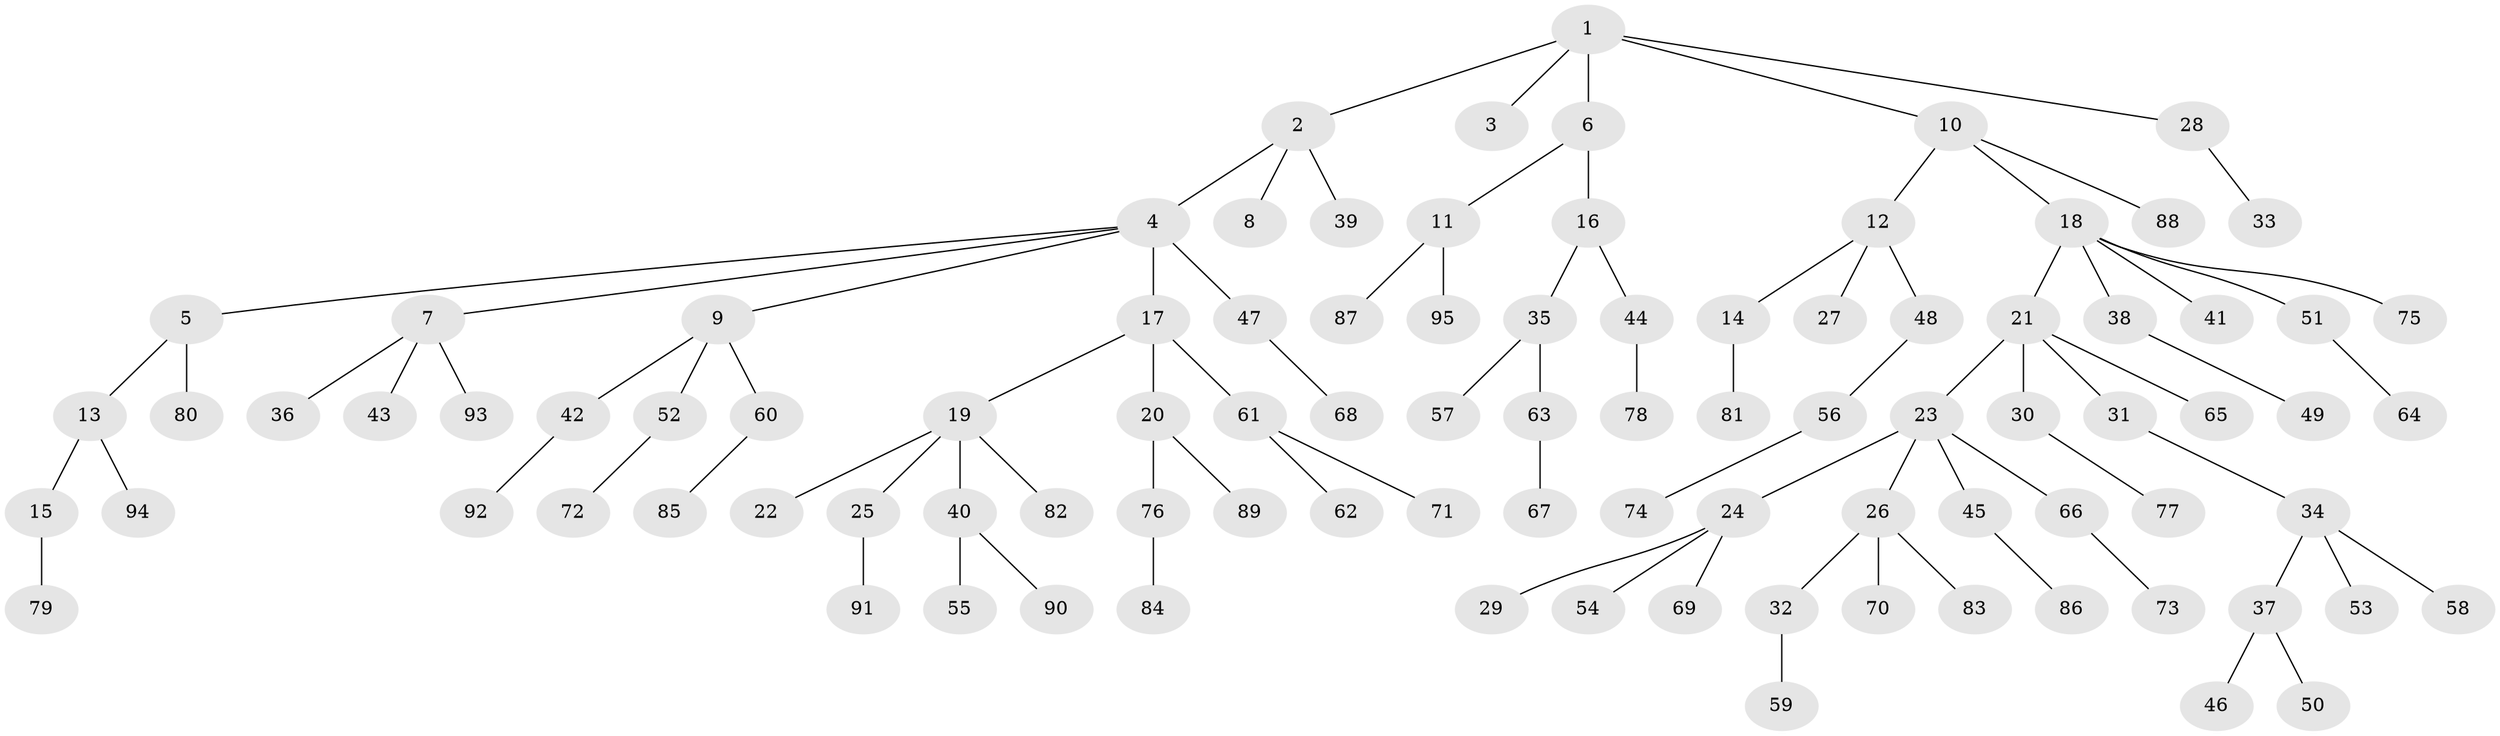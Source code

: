 // Generated by graph-tools (version 1.1) at 2025/02/03/09/25 03:02:22]
// undirected, 95 vertices, 94 edges
graph export_dot {
graph [start="1"]
  node [color=gray90,style=filled];
  1;
  2;
  3;
  4;
  5;
  6;
  7;
  8;
  9;
  10;
  11;
  12;
  13;
  14;
  15;
  16;
  17;
  18;
  19;
  20;
  21;
  22;
  23;
  24;
  25;
  26;
  27;
  28;
  29;
  30;
  31;
  32;
  33;
  34;
  35;
  36;
  37;
  38;
  39;
  40;
  41;
  42;
  43;
  44;
  45;
  46;
  47;
  48;
  49;
  50;
  51;
  52;
  53;
  54;
  55;
  56;
  57;
  58;
  59;
  60;
  61;
  62;
  63;
  64;
  65;
  66;
  67;
  68;
  69;
  70;
  71;
  72;
  73;
  74;
  75;
  76;
  77;
  78;
  79;
  80;
  81;
  82;
  83;
  84;
  85;
  86;
  87;
  88;
  89;
  90;
  91;
  92;
  93;
  94;
  95;
  1 -- 2;
  1 -- 3;
  1 -- 6;
  1 -- 10;
  1 -- 28;
  2 -- 4;
  2 -- 8;
  2 -- 39;
  4 -- 5;
  4 -- 7;
  4 -- 9;
  4 -- 17;
  4 -- 47;
  5 -- 13;
  5 -- 80;
  6 -- 11;
  6 -- 16;
  7 -- 36;
  7 -- 43;
  7 -- 93;
  9 -- 42;
  9 -- 52;
  9 -- 60;
  10 -- 12;
  10 -- 18;
  10 -- 88;
  11 -- 87;
  11 -- 95;
  12 -- 14;
  12 -- 27;
  12 -- 48;
  13 -- 15;
  13 -- 94;
  14 -- 81;
  15 -- 79;
  16 -- 35;
  16 -- 44;
  17 -- 19;
  17 -- 20;
  17 -- 61;
  18 -- 21;
  18 -- 38;
  18 -- 41;
  18 -- 51;
  18 -- 75;
  19 -- 22;
  19 -- 25;
  19 -- 40;
  19 -- 82;
  20 -- 76;
  20 -- 89;
  21 -- 23;
  21 -- 30;
  21 -- 31;
  21 -- 65;
  23 -- 24;
  23 -- 26;
  23 -- 45;
  23 -- 66;
  24 -- 29;
  24 -- 54;
  24 -- 69;
  25 -- 91;
  26 -- 32;
  26 -- 70;
  26 -- 83;
  28 -- 33;
  30 -- 77;
  31 -- 34;
  32 -- 59;
  34 -- 37;
  34 -- 53;
  34 -- 58;
  35 -- 57;
  35 -- 63;
  37 -- 46;
  37 -- 50;
  38 -- 49;
  40 -- 55;
  40 -- 90;
  42 -- 92;
  44 -- 78;
  45 -- 86;
  47 -- 68;
  48 -- 56;
  51 -- 64;
  52 -- 72;
  56 -- 74;
  60 -- 85;
  61 -- 62;
  61 -- 71;
  63 -- 67;
  66 -- 73;
  76 -- 84;
}
